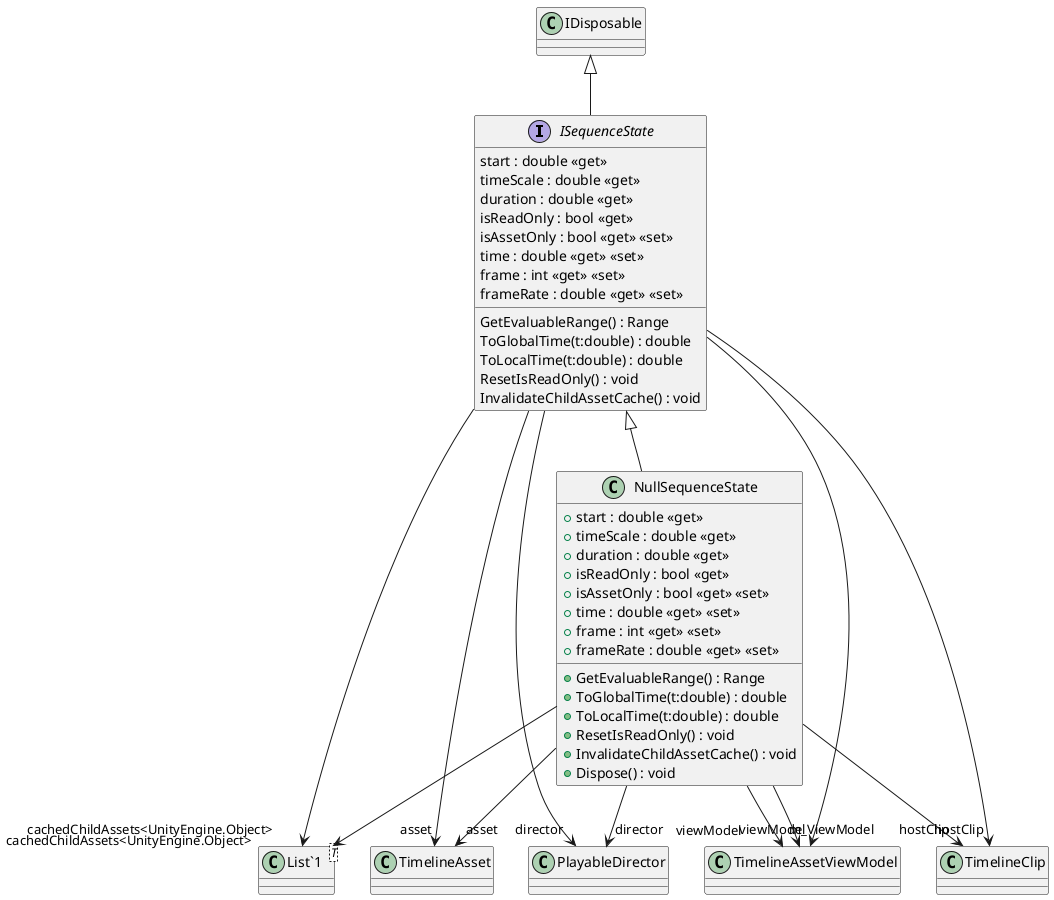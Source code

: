 @startuml
interface ISequenceState {
    start : double <<get>>
    timeScale : double <<get>>
    duration : double <<get>>
    isReadOnly : bool <<get>>
    isAssetOnly : bool <<get>> <<set>>
    time : double <<get>> <<set>>
    frame : int <<get>> <<set>>
    frameRate : double <<get>> <<set>>
    GetEvaluableRange() : Range
    ToGlobalTime(t:double) : double
    ToLocalTime(t:double) : double
    ResetIsReadOnly() : void
    InvalidateChildAssetCache() : void
}
class NullSequenceState {
    + start : double <<get>>
    + timeScale : double <<get>>
    + duration : double <<get>>
    + isReadOnly : bool <<get>>
    + isAssetOnly : bool <<get>> <<set>>
    + time : double <<get>> <<set>>
    + frame : int <<get>> <<set>>
    + frameRate : double <<get>> <<set>>
    + GetEvaluableRange() : Range
    + ToGlobalTime(t:double) : double
    + ToLocalTime(t:double) : double
    + ResetIsReadOnly() : void
    + InvalidateChildAssetCache() : void
    + Dispose() : void
}
class "List`1"<T> {
}
IDisposable <|-- ISequenceState
ISequenceState --> "asset" TimelineAsset
ISequenceState --> "director" PlayableDirector
ISequenceState --> "hostClip" TimelineClip
ISequenceState --> "cachedChildAssets<UnityEngine.Object>" "List`1"
ISequenceState --> "viewModel" TimelineAssetViewModel
ISequenceState <|-- NullSequenceState
NullSequenceState --> "asset" TimelineAsset
NullSequenceState --> "director" PlayableDirector
NullSequenceState --> "hostClip" TimelineClip
NullSequenceState --> "cachedChildAssets<UnityEngine.Object>" "List`1"
NullSequenceState --> "m_ViewModel" TimelineAssetViewModel
NullSequenceState --> "viewModel" TimelineAssetViewModel
@enduml
